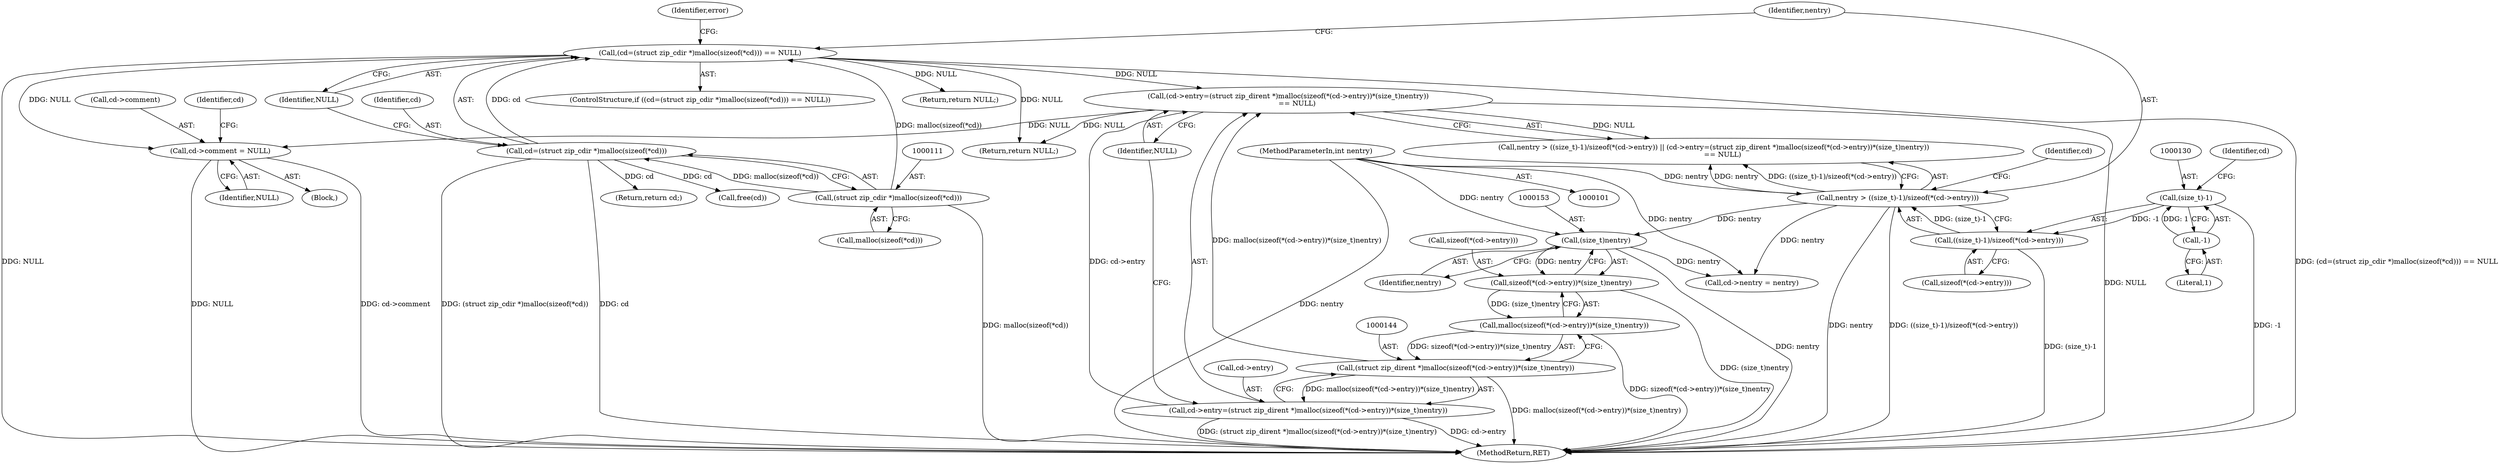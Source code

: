 digraph "0_php_ef8fc4b53d92fbfcd8ef1abbd6f2f5fe2c4a11e5@pointer" {
"1000179" [label="(Call,cd->comment = NULL)"];
"1000138" [label="(Call,(cd->entry=(struct zip_dirent *)malloc(sizeof(*(cd->entry))*(size_t)nentry))\n        == NULL)"];
"1000139" [label="(Call,cd->entry=(struct zip_dirent *)malloc(sizeof(*(cd->entry))*(size_t)nentry))"];
"1000143" [label="(Call,(struct zip_dirent *)malloc(sizeof(*(cd->entry))*(size_t)nentry))"];
"1000145" [label="(Call,malloc(sizeof(*(cd->entry))*(size_t)nentry))"];
"1000146" [label="(Call,sizeof(*(cd->entry))*(size_t)nentry)"];
"1000152" [label="(Call,(size_t)nentry)"];
"1000126" [label="(Call,nentry > ((size_t)-1)/sizeof(*(cd->entry)))"];
"1000102" [label="(MethodParameterIn,int nentry)"];
"1000128" [label="(Call,((size_t)-1)/sizeof(*(cd->entry)))"];
"1000129" [label="(Call,(size_t)-1)"];
"1000131" [label="(Call,-1)"];
"1000107" [label="(Call,(cd=(struct zip_cdir *)malloc(sizeof(*cd))) == NULL)"];
"1000108" [label="(Call,cd=(struct zip_cdir *)malloc(sizeof(*cd)))"];
"1000110" [label="(Call,(struct zip_cdir *)malloc(sizeof(*cd)))"];
"1000183" [label="(Identifier,NULL)"];
"1000139" [label="(Call,cd->entry=(struct zip_dirent *)malloc(sizeof(*(cd->entry))*(size_t)nentry))"];
"1000129" [label="(Call,(size_t)-1)"];
"1000161" [label="(Call,free(cd))"];
"1000119" [label="(Identifier,error)"];
"1000165" [label="(Call,cd->nentry = nentry)"];
"1000163" [label="(Return,return NULL;)"];
"1000106" [label="(ControlStructure,if ((cd=(struct zip_cdir *)malloc(sizeof(*cd))) == NULL))"];
"1000132" [label="(Literal,1)"];
"1000125" [label="(Call,nentry > ((size_t)-1)/sizeof(*(cd->entry)) || (cd->entry=(struct zip_dirent *)malloc(sizeof(*(cd->entry))*(size_t)nentry))\n        == NULL)"];
"1000143" [label="(Call,(struct zip_dirent *)malloc(sizeof(*(cd->entry))*(size_t)nentry))"];
"1000180" [label="(Call,cd->comment)"];
"1000108" [label="(Call,cd=(struct zip_cdir *)malloc(sizeof(*cd)))"];
"1000122" [label="(Return,return NULL;)"];
"1000155" [label="(Identifier,NULL)"];
"1000104" [label="(Block,)"];
"1000102" [label="(MethodParameterIn,int nentry)"];
"1000189" [label="(Return,return cd;)"];
"1000126" [label="(Call,nentry > ((size_t)-1)/sizeof(*(cd->entry)))"];
"1000186" [label="(Identifier,cd)"];
"1000147" [label="(Call,sizeof(*(cd->entry)))"];
"1000141" [label="(Identifier,cd)"];
"1000110" [label="(Call,(struct zip_cdir *)malloc(sizeof(*cd)))"];
"1000128" [label="(Call,((size_t)-1)/sizeof(*(cd->entry)))"];
"1000136" [label="(Identifier,cd)"];
"1000116" [label="(Identifier,NULL)"];
"1000133" [label="(Call,sizeof(*(cd->entry)))"];
"1000107" [label="(Call,(cd=(struct zip_cdir *)malloc(sizeof(*cd))) == NULL)"];
"1000191" [label="(MethodReturn,RET)"];
"1000109" [label="(Identifier,cd)"];
"1000152" [label="(Call,(size_t)nentry)"];
"1000138" [label="(Call,(cd->entry=(struct zip_dirent *)malloc(sizeof(*(cd->entry))*(size_t)nentry))\n        == NULL)"];
"1000127" [label="(Identifier,nentry)"];
"1000154" [label="(Identifier,nentry)"];
"1000131" [label="(Call,-1)"];
"1000112" [label="(Call,malloc(sizeof(*cd)))"];
"1000179" [label="(Call,cd->comment = NULL)"];
"1000146" [label="(Call,sizeof(*(cd->entry))*(size_t)nentry)"];
"1000140" [label="(Call,cd->entry)"];
"1000145" [label="(Call,malloc(sizeof(*(cd->entry))*(size_t)nentry))"];
"1000179" -> "1000104"  [label="AST: "];
"1000179" -> "1000183"  [label="CFG: "];
"1000180" -> "1000179"  [label="AST: "];
"1000183" -> "1000179"  [label="AST: "];
"1000186" -> "1000179"  [label="CFG: "];
"1000179" -> "1000191"  [label="DDG: cd->comment"];
"1000179" -> "1000191"  [label="DDG: NULL"];
"1000138" -> "1000179"  [label="DDG: NULL"];
"1000107" -> "1000179"  [label="DDG: NULL"];
"1000138" -> "1000125"  [label="AST: "];
"1000138" -> "1000155"  [label="CFG: "];
"1000139" -> "1000138"  [label="AST: "];
"1000155" -> "1000138"  [label="AST: "];
"1000125" -> "1000138"  [label="CFG: "];
"1000138" -> "1000191"  [label="DDG: NULL"];
"1000138" -> "1000125"  [label="DDG: NULL"];
"1000139" -> "1000138"  [label="DDG: cd->entry"];
"1000143" -> "1000138"  [label="DDG: malloc(sizeof(*(cd->entry))*(size_t)nentry)"];
"1000107" -> "1000138"  [label="DDG: NULL"];
"1000138" -> "1000163"  [label="DDG: NULL"];
"1000139" -> "1000143"  [label="CFG: "];
"1000140" -> "1000139"  [label="AST: "];
"1000143" -> "1000139"  [label="AST: "];
"1000155" -> "1000139"  [label="CFG: "];
"1000139" -> "1000191"  [label="DDG: cd->entry"];
"1000139" -> "1000191"  [label="DDG: (struct zip_dirent *)malloc(sizeof(*(cd->entry))*(size_t)nentry)"];
"1000143" -> "1000139"  [label="DDG: malloc(sizeof(*(cd->entry))*(size_t)nentry)"];
"1000143" -> "1000145"  [label="CFG: "];
"1000144" -> "1000143"  [label="AST: "];
"1000145" -> "1000143"  [label="AST: "];
"1000143" -> "1000191"  [label="DDG: malloc(sizeof(*(cd->entry))*(size_t)nentry)"];
"1000145" -> "1000143"  [label="DDG: sizeof(*(cd->entry))*(size_t)nentry"];
"1000145" -> "1000146"  [label="CFG: "];
"1000146" -> "1000145"  [label="AST: "];
"1000145" -> "1000191"  [label="DDG: sizeof(*(cd->entry))*(size_t)nentry"];
"1000146" -> "1000145"  [label="DDG: (size_t)nentry"];
"1000146" -> "1000152"  [label="CFG: "];
"1000147" -> "1000146"  [label="AST: "];
"1000152" -> "1000146"  [label="AST: "];
"1000146" -> "1000191"  [label="DDG: (size_t)nentry"];
"1000152" -> "1000146"  [label="DDG: nentry"];
"1000152" -> "1000154"  [label="CFG: "];
"1000153" -> "1000152"  [label="AST: "];
"1000154" -> "1000152"  [label="AST: "];
"1000152" -> "1000191"  [label="DDG: nentry"];
"1000126" -> "1000152"  [label="DDG: nentry"];
"1000102" -> "1000152"  [label="DDG: nentry"];
"1000152" -> "1000165"  [label="DDG: nentry"];
"1000126" -> "1000125"  [label="AST: "];
"1000126" -> "1000128"  [label="CFG: "];
"1000127" -> "1000126"  [label="AST: "];
"1000128" -> "1000126"  [label="AST: "];
"1000141" -> "1000126"  [label="CFG: "];
"1000125" -> "1000126"  [label="CFG: "];
"1000126" -> "1000191"  [label="DDG: nentry"];
"1000126" -> "1000191"  [label="DDG: ((size_t)-1)/sizeof(*(cd->entry))"];
"1000126" -> "1000125"  [label="DDG: nentry"];
"1000126" -> "1000125"  [label="DDG: ((size_t)-1)/sizeof(*(cd->entry))"];
"1000102" -> "1000126"  [label="DDG: nentry"];
"1000128" -> "1000126"  [label="DDG: (size_t)-1"];
"1000126" -> "1000165"  [label="DDG: nentry"];
"1000102" -> "1000101"  [label="AST: "];
"1000102" -> "1000191"  [label="DDG: nentry"];
"1000102" -> "1000165"  [label="DDG: nentry"];
"1000128" -> "1000133"  [label="CFG: "];
"1000129" -> "1000128"  [label="AST: "];
"1000133" -> "1000128"  [label="AST: "];
"1000128" -> "1000191"  [label="DDG: (size_t)-1"];
"1000129" -> "1000128"  [label="DDG: -1"];
"1000129" -> "1000131"  [label="CFG: "];
"1000130" -> "1000129"  [label="AST: "];
"1000131" -> "1000129"  [label="AST: "];
"1000136" -> "1000129"  [label="CFG: "];
"1000129" -> "1000191"  [label="DDG: -1"];
"1000131" -> "1000129"  [label="DDG: 1"];
"1000131" -> "1000132"  [label="CFG: "];
"1000132" -> "1000131"  [label="AST: "];
"1000107" -> "1000106"  [label="AST: "];
"1000107" -> "1000116"  [label="CFG: "];
"1000108" -> "1000107"  [label="AST: "];
"1000116" -> "1000107"  [label="AST: "];
"1000119" -> "1000107"  [label="CFG: "];
"1000127" -> "1000107"  [label="CFG: "];
"1000107" -> "1000191"  [label="DDG: (cd=(struct zip_cdir *)malloc(sizeof(*cd))) == NULL"];
"1000107" -> "1000191"  [label="DDG: NULL"];
"1000108" -> "1000107"  [label="DDG: cd"];
"1000110" -> "1000107"  [label="DDG: malloc(sizeof(*cd))"];
"1000107" -> "1000122"  [label="DDG: NULL"];
"1000107" -> "1000163"  [label="DDG: NULL"];
"1000108" -> "1000110"  [label="CFG: "];
"1000109" -> "1000108"  [label="AST: "];
"1000110" -> "1000108"  [label="AST: "];
"1000116" -> "1000108"  [label="CFG: "];
"1000108" -> "1000191"  [label="DDG: (struct zip_cdir *)malloc(sizeof(*cd))"];
"1000108" -> "1000191"  [label="DDG: cd"];
"1000110" -> "1000108"  [label="DDG: malloc(sizeof(*cd))"];
"1000108" -> "1000161"  [label="DDG: cd"];
"1000108" -> "1000189"  [label="DDG: cd"];
"1000110" -> "1000112"  [label="CFG: "];
"1000111" -> "1000110"  [label="AST: "];
"1000112" -> "1000110"  [label="AST: "];
"1000110" -> "1000191"  [label="DDG: malloc(sizeof(*cd))"];
}
